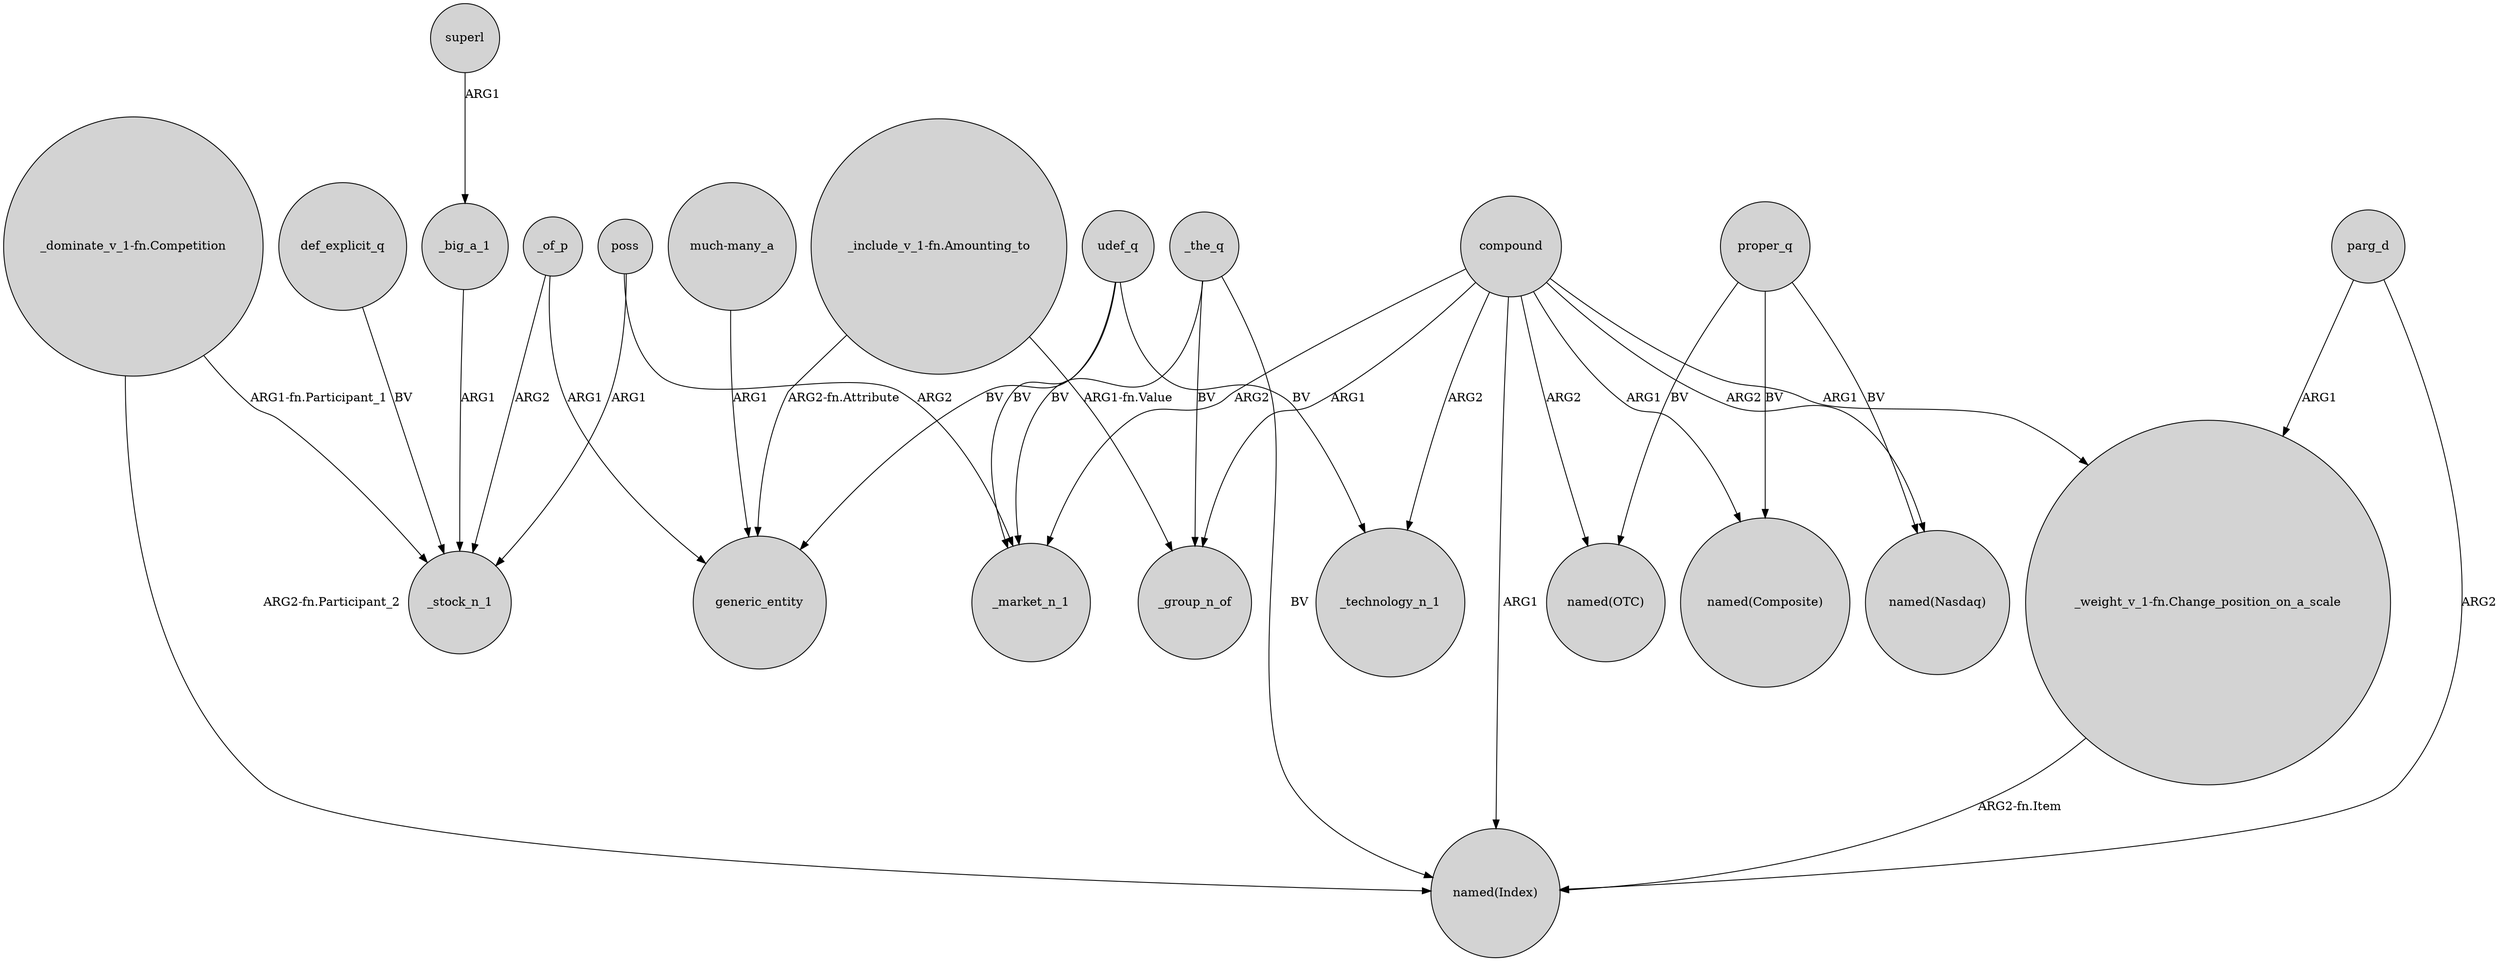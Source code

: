 digraph {
	node [shape=circle style=filled]
	udef_q -> _market_n_1 [label=BV]
	compound -> "named(Index)" [label=ARG1]
	proper_q -> "named(Nasdaq)" [label=BV]
	compound -> _market_n_1 [label=ARG2]
	_big_a_1 -> _stock_n_1 [label=ARG1]
	"_dominate_v_1-fn.Competition" -> _stock_n_1 [label="ARG1-fn.Participant_1"]
	_of_p -> generic_entity [label=ARG1]
	def_explicit_q -> _stock_n_1 [label=BV]
	"_include_v_1-fn.Amounting_to" -> _group_n_of [label="ARG1-fn.Value"]
	_the_q -> "named(Index)" [label=BV]
	compound -> _group_n_of [label=ARG1]
	udef_q -> generic_entity [label=BV]
	_the_q -> _market_n_1 [label=BV]
	udef_q -> _technology_n_1 [label=BV]
	compound -> _technology_n_1 [label=ARG2]
	superl -> _big_a_1 [label=ARG1]
	"much-many_a" -> generic_entity [label=ARG1]
	proper_q -> "named(OTC)" [label=BV]
	"_include_v_1-fn.Amounting_to" -> generic_entity [label="ARG2-fn.Attribute"]
	compound -> "named(Composite)" [label=ARG1]
	_the_q -> _group_n_of [label=BV]
	"_dominate_v_1-fn.Competition" -> "named(Index)" [label="ARG2-fn.Participant_2"]
	poss -> _stock_n_1 [label=ARG1]
	parg_d -> "_weight_v_1-fn.Change_position_on_a_scale" [label=ARG1]
	_of_p -> _stock_n_1 [label=ARG2]
	compound -> "_weight_v_1-fn.Change_position_on_a_scale" [label=ARG1]
	"_weight_v_1-fn.Change_position_on_a_scale" -> "named(Index)" [label="ARG2-fn.Item"]
	parg_d -> "named(Index)" [label=ARG2]
	poss -> _market_n_1 [label=ARG2]
	compound -> "named(Nasdaq)" [label=ARG2]
	proper_q -> "named(Composite)" [label=BV]
	compound -> "named(OTC)" [label=ARG2]
}
